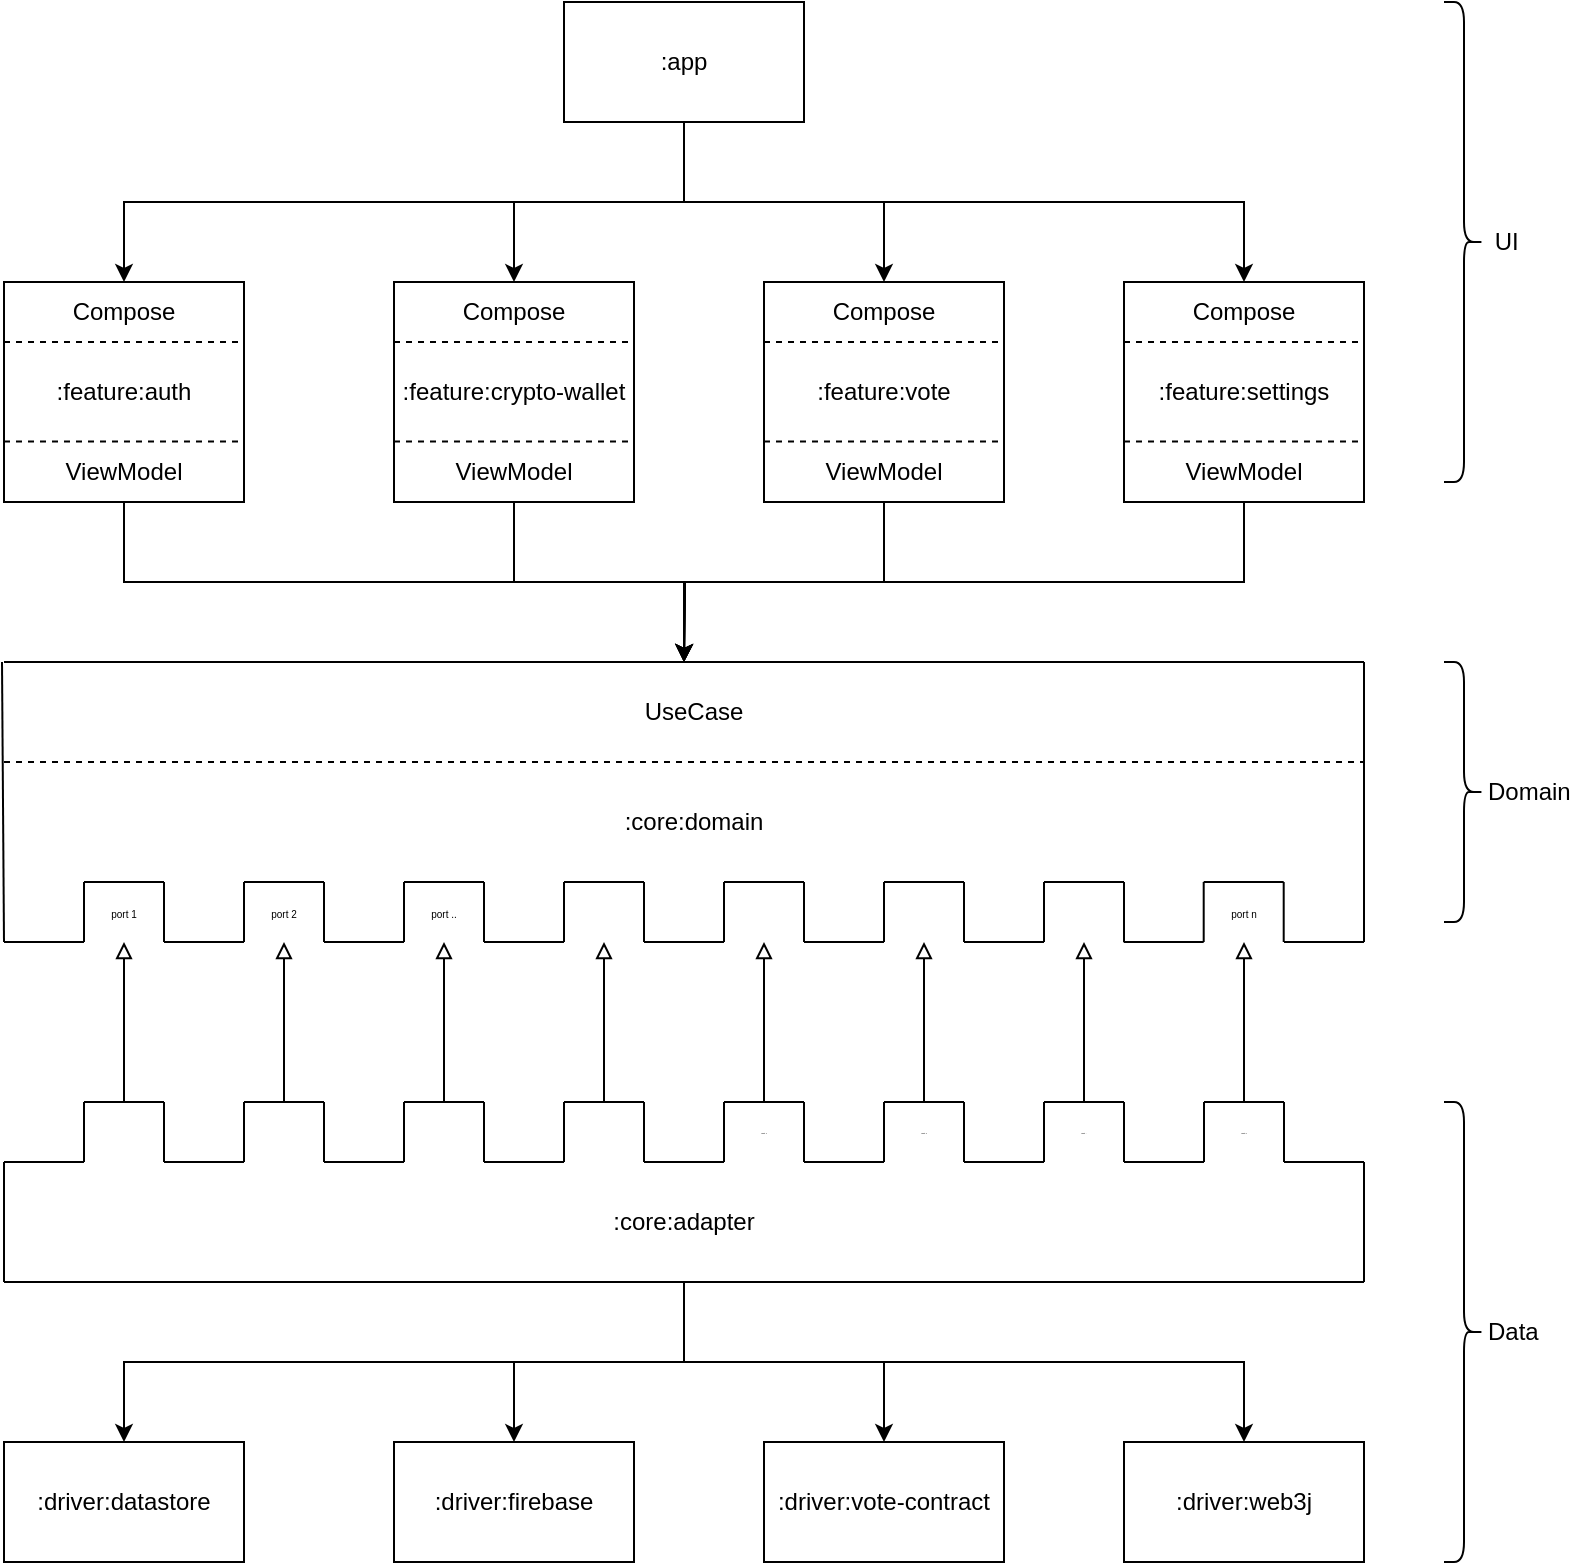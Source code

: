 <mxfile version="24.7.5">
  <diagram name="Page-1" id="OanPQZIGjz3VtxznHL74">
    <mxGraphModel dx="1304" dy="649" grid="1" gridSize="10" guides="1" tooltips="1" connect="1" arrows="1" fold="1" page="1" pageScale="1" pageWidth="850" pageHeight="1100" math="0" shadow="0">
      <root>
        <mxCell id="0" />
        <mxCell id="1" parent="0" />
        <mxCell id="gHFDgKDaucWtCPXrcRjt-179" style="edgeStyle=orthogonalEdgeStyle;rounded=0;orthogonalLoop=1;jettySize=auto;html=1;exitX=0.5;exitY=1;exitDx=0;exitDy=0;entryX=0.5;entryY=0;entryDx=0;entryDy=0;" edge="1" parent="1" source="gHFDgKDaucWtCPXrcRjt-1" target="gHFDgKDaucWtCPXrcRjt-259">
          <mxGeometry relative="1" as="geometry">
            <mxPoint x="110" y="180" as="targetPoint" />
          </mxGeometry>
        </mxCell>
        <mxCell id="gHFDgKDaucWtCPXrcRjt-180" style="edgeStyle=orthogonalEdgeStyle;rounded=0;orthogonalLoop=1;jettySize=auto;html=1;exitX=0.5;exitY=1;exitDx=0;exitDy=0;entryX=0.5;entryY=0;entryDx=0;entryDy=0;" edge="1" parent="1" source="gHFDgKDaucWtCPXrcRjt-1" target="gHFDgKDaucWtCPXrcRjt-253">
          <mxGeometry relative="1" as="geometry">
            <mxPoint x="305" y="180" as="targetPoint" />
          </mxGeometry>
        </mxCell>
        <mxCell id="gHFDgKDaucWtCPXrcRjt-181" style="edgeStyle=orthogonalEdgeStyle;rounded=0;orthogonalLoop=1;jettySize=auto;html=1;exitX=0.5;exitY=1;exitDx=0;exitDy=0;entryX=0.5;entryY=0;entryDx=0;entryDy=0;" edge="1" parent="1" source="gHFDgKDaucWtCPXrcRjt-1" target="gHFDgKDaucWtCPXrcRjt-241">
          <mxGeometry relative="1" as="geometry">
            <mxPoint x="490" y="170" as="targetPoint" />
          </mxGeometry>
        </mxCell>
        <mxCell id="gHFDgKDaucWtCPXrcRjt-182" style="edgeStyle=orthogonalEdgeStyle;rounded=0;orthogonalLoop=1;jettySize=auto;html=1;exitX=0.5;exitY=1;exitDx=0;exitDy=0;entryX=0.5;entryY=0;entryDx=0;entryDy=0;" edge="1" parent="1" source="gHFDgKDaucWtCPXrcRjt-1" target="gHFDgKDaucWtCPXrcRjt-234">
          <mxGeometry relative="1" as="geometry">
            <mxPoint x="670" y="170" as="targetPoint" />
          </mxGeometry>
        </mxCell>
        <mxCell id="gHFDgKDaucWtCPXrcRjt-1" value=":app" style="rounded=0;whiteSpace=wrap;html=1;" vertex="1" parent="1">
          <mxGeometry x="330" y="40" width="120" height="60" as="geometry" />
        </mxCell>
        <mxCell id="gHFDgKDaucWtCPXrcRjt-175" value=":driver:datastore" style="rounded=0;whiteSpace=wrap;html=1;" vertex="1" parent="1">
          <mxGeometry x="50" y="760" width="120" height="60" as="geometry" />
        </mxCell>
        <mxCell id="gHFDgKDaucWtCPXrcRjt-176" value=":driver:firebase" style="rounded=0;whiteSpace=wrap;html=1;" vertex="1" parent="1">
          <mxGeometry x="245" y="760" width="120" height="60" as="geometry" />
        </mxCell>
        <mxCell id="gHFDgKDaucWtCPXrcRjt-177" value=":driver:vote-contract" style="rounded=0;whiteSpace=wrap;html=1;" vertex="1" parent="1">
          <mxGeometry x="430" y="760" width="120" height="60" as="geometry" />
        </mxCell>
        <mxCell id="gHFDgKDaucWtCPXrcRjt-178" value=":driver:web3j" style="rounded=0;whiteSpace=wrap;html=1;" vertex="1" parent="1">
          <mxGeometry x="610" y="760" width="120" height="60" as="geometry" />
        </mxCell>
        <mxCell id="gHFDgKDaucWtCPXrcRjt-191" value="" style="group" vertex="1" connectable="0" parent="1">
          <mxGeometry x="50" y="590" width="680" height="90" as="geometry" />
        </mxCell>
        <mxCell id="gHFDgKDaucWtCPXrcRjt-169" value="" style="rounded=0;whiteSpace=wrap;html=1;strokeColor=none;container=0;" vertex="1" parent="gHFDgKDaucWtCPXrcRjt-191">
          <mxGeometry y="30" width="680" height="60" as="geometry" />
        </mxCell>
        <mxCell id="gHFDgKDaucWtCPXrcRjt-166" value="" style="rounded=0;whiteSpace=wrap;html=1;strokeColor=none;container=0;" vertex="1" parent="gHFDgKDaucWtCPXrcRjt-191">
          <mxGeometry x="440" width="40" height="90" as="geometry" />
        </mxCell>
        <mxCell id="gHFDgKDaucWtCPXrcRjt-161" value="" style="rounded=0;whiteSpace=wrap;html=1;strokeColor=none;container=0;" vertex="1" parent="gHFDgKDaucWtCPXrcRjt-191">
          <mxGeometry x="40" width="40" height="90" as="geometry" />
        </mxCell>
        <mxCell id="gHFDgKDaucWtCPXrcRjt-162" value="" style="rounded=0;whiteSpace=wrap;html=1;strokeColor=none;container=0;" vertex="1" parent="gHFDgKDaucWtCPXrcRjt-191">
          <mxGeometry x="120" width="40" height="90" as="geometry" />
        </mxCell>
        <mxCell id="gHFDgKDaucWtCPXrcRjt-163" value="" style="rounded=0;whiteSpace=wrap;html=1;strokeColor=none;container=0;" vertex="1" parent="gHFDgKDaucWtCPXrcRjt-191">
          <mxGeometry x="200" width="40" height="90" as="geometry" />
        </mxCell>
        <mxCell id="gHFDgKDaucWtCPXrcRjt-164" value="" style="rounded=0;whiteSpace=wrap;html=1;strokeColor=none;container=0;" vertex="1" parent="gHFDgKDaucWtCPXrcRjt-191">
          <mxGeometry x="280" width="40" height="90" as="geometry" />
        </mxCell>
        <mxCell id="gHFDgKDaucWtCPXrcRjt-165" value="" style="rounded=0;whiteSpace=wrap;html=1;strokeColor=none;container=0;" vertex="1" parent="gHFDgKDaucWtCPXrcRjt-191">
          <mxGeometry x="360" width="40" height="90" as="geometry" />
        </mxCell>
        <mxCell id="gHFDgKDaucWtCPXrcRjt-167" value="" style="rounded=0;whiteSpace=wrap;html=1;strokeColor=none;container=0;" vertex="1" parent="gHFDgKDaucWtCPXrcRjt-191">
          <mxGeometry x="520" width="40" height="90" as="geometry" />
        </mxCell>
        <mxCell id="gHFDgKDaucWtCPXrcRjt-168" value="" style="rounded=0;whiteSpace=wrap;html=1;strokeColor=none;container=0;" vertex="1" parent="gHFDgKDaucWtCPXrcRjt-191">
          <mxGeometry x="600" width="40" height="90" as="geometry" />
        </mxCell>
        <mxCell id="gHFDgKDaucWtCPXrcRjt-119" value="" style="endArrow=none;html=1;rounded=0;" edge="1" parent="gHFDgKDaucWtCPXrcRjt-191">
          <mxGeometry width="50" height="50" relative="1" as="geometry">
            <mxPoint y="90" as="sourcePoint" />
            <mxPoint y="30" as="targetPoint" />
          </mxGeometry>
        </mxCell>
        <mxCell id="gHFDgKDaucWtCPXrcRjt-120" value="" style="endArrow=none;html=1;rounded=0;" edge="1" parent="gHFDgKDaucWtCPXrcRjt-191">
          <mxGeometry width="50" height="50" relative="1" as="geometry">
            <mxPoint x="680" y="90" as="sourcePoint" />
            <mxPoint x="680" y="30" as="targetPoint" />
          </mxGeometry>
        </mxCell>
        <mxCell id="gHFDgKDaucWtCPXrcRjt-122" value="" style="endArrow=none;html=1;rounded=0;" edge="1" parent="gHFDgKDaucWtCPXrcRjt-191">
          <mxGeometry width="50" height="50" relative="1" as="geometry">
            <mxPoint y="30" as="sourcePoint" />
            <mxPoint x="40" y="30" as="targetPoint" />
          </mxGeometry>
        </mxCell>
        <mxCell id="gHFDgKDaucWtCPXrcRjt-124" value="" style="endArrow=none;html=1;rounded=0;" edge="1" parent="gHFDgKDaucWtCPXrcRjt-191">
          <mxGeometry width="50" height="50" relative="1" as="geometry">
            <mxPoint x="40" as="sourcePoint" />
            <mxPoint x="80" as="targetPoint" />
          </mxGeometry>
        </mxCell>
        <mxCell id="gHFDgKDaucWtCPXrcRjt-125" value="" style="endArrow=none;html=1;rounded=0;exitX=0.5;exitY=1;exitDx=0;exitDy=0;entryX=0.5;entryY=0;entryDx=0;entryDy=0;" edge="1" parent="gHFDgKDaucWtCPXrcRjt-191">
          <mxGeometry width="50" height="50" relative="1" as="geometry">
            <mxPoint x="80" y="30" as="sourcePoint" />
            <mxPoint x="80" as="targetPoint" />
          </mxGeometry>
        </mxCell>
        <mxCell id="gHFDgKDaucWtCPXrcRjt-126" value="" style="endArrow=none;html=1;rounded=0;" edge="1" parent="gHFDgKDaucWtCPXrcRjt-191">
          <mxGeometry width="50" height="50" relative="1" as="geometry">
            <mxPoint x="80" y="30" as="sourcePoint" />
            <mxPoint x="120" y="30" as="targetPoint" />
          </mxGeometry>
        </mxCell>
        <mxCell id="gHFDgKDaucWtCPXrcRjt-127" value="" style="endArrow=none;html=1;rounded=0;exitX=0.5;exitY=1;exitDx=0;exitDy=0;entryX=0.5;entryY=0;entryDx=0;entryDy=0;" edge="1" parent="gHFDgKDaucWtCPXrcRjt-191">
          <mxGeometry width="50" height="50" relative="1" as="geometry">
            <mxPoint x="120" y="30" as="sourcePoint" />
            <mxPoint x="120" as="targetPoint" />
          </mxGeometry>
        </mxCell>
        <mxCell id="gHFDgKDaucWtCPXrcRjt-128" value="" style="endArrow=none;html=1;rounded=0;" edge="1" parent="gHFDgKDaucWtCPXrcRjt-191">
          <mxGeometry width="50" height="50" relative="1" as="geometry">
            <mxPoint x="120" as="sourcePoint" />
            <mxPoint x="160" as="targetPoint" />
          </mxGeometry>
        </mxCell>
        <mxCell id="gHFDgKDaucWtCPXrcRjt-129" value="" style="endArrow=none;html=1;rounded=0;exitX=0.5;exitY=1;exitDx=0;exitDy=0;entryX=0.5;entryY=0;entryDx=0;entryDy=0;" edge="1" parent="gHFDgKDaucWtCPXrcRjt-191">
          <mxGeometry width="50" height="50" relative="1" as="geometry">
            <mxPoint x="160" y="30" as="sourcePoint" />
            <mxPoint x="160" as="targetPoint" />
          </mxGeometry>
        </mxCell>
        <mxCell id="gHFDgKDaucWtCPXrcRjt-130" value="" style="endArrow=none;html=1;rounded=0;" edge="1" parent="gHFDgKDaucWtCPXrcRjt-191">
          <mxGeometry width="50" height="50" relative="1" as="geometry">
            <mxPoint x="160" y="30" as="sourcePoint" />
            <mxPoint x="200" y="30" as="targetPoint" />
          </mxGeometry>
        </mxCell>
        <mxCell id="gHFDgKDaucWtCPXrcRjt-131" value="" style="endArrow=none;html=1;rounded=0;exitX=0.5;exitY=1;exitDx=0;exitDy=0;entryX=0.5;entryY=0;entryDx=0;entryDy=0;" edge="1" parent="gHFDgKDaucWtCPXrcRjt-191">
          <mxGeometry width="50" height="50" relative="1" as="geometry">
            <mxPoint x="200" y="30" as="sourcePoint" />
            <mxPoint x="200" as="targetPoint" />
          </mxGeometry>
        </mxCell>
        <mxCell id="gHFDgKDaucWtCPXrcRjt-132" value="" style="endArrow=none;html=1;rounded=0;" edge="1" parent="gHFDgKDaucWtCPXrcRjt-191">
          <mxGeometry width="50" height="50" relative="1" as="geometry">
            <mxPoint x="200" as="sourcePoint" />
            <mxPoint x="240" as="targetPoint" />
          </mxGeometry>
        </mxCell>
        <mxCell id="gHFDgKDaucWtCPXrcRjt-133" value="" style="endArrow=none;html=1;rounded=0;exitX=0.5;exitY=1;exitDx=0;exitDy=0;entryX=0.5;entryY=0;entryDx=0;entryDy=0;" edge="1" parent="gHFDgKDaucWtCPXrcRjt-191">
          <mxGeometry width="50" height="50" relative="1" as="geometry">
            <mxPoint x="240" y="30" as="sourcePoint" />
            <mxPoint x="240" as="targetPoint" />
          </mxGeometry>
        </mxCell>
        <mxCell id="gHFDgKDaucWtCPXrcRjt-134" value="" style="endArrow=none;html=1;rounded=0;" edge="1" parent="gHFDgKDaucWtCPXrcRjt-191">
          <mxGeometry width="50" height="50" relative="1" as="geometry">
            <mxPoint x="240" y="30" as="sourcePoint" />
            <mxPoint x="280" y="30" as="targetPoint" />
          </mxGeometry>
        </mxCell>
        <mxCell id="gHFDgKDaucWtCPXrcRjt-135" value="" style="endArrow=none;html=1;rounded=0;exitX=0.5;exitY=1;exitDx=0;exitDy=0;entryX=0.5;entryY=0;entryDx=0;entryDy=0;" edge="1" parent="gHFDgKDaucWtCPXrcRjt-191">
          <mxGeometry width="50" height="50" relative="1" as="geometry">
            <mxPoint x="280" y="30" as="sourcePoint" />
            <mxPoint x="280" as="targetPoint" />
          </mxGeometry>
        </mxCell>
        <mxCell id="gHFDgKDaucWtCPXrcRjt-136" value="" style="endArrow=none;html=1;rounded=0;" edge="1" parent="gHFDgKDaucWtCPXrcRjt-191">
          <mxGeometry width="50" height="50" relative="1" as="geometry">
            <mxPoint x="280" as="sourcePoint" />
            <mxPoint x="320" as="targetPoint" />
          </mxGeometry>
        </mxCell>
        <mxCell id="gHFDgKDaucWtCPXrcRjt-137" value="" style="endArrow=none;html=1;rounded=0;exitX=0.5;exitY=1;exitDx=0;exitDy=0;entryX=0.5;entryY=0;entryDx=0;entryDy=0;" edge="1" parent="gHFDgKDaucWtCPXrcRjt-191">
          <mxGeometry width="50" height="50" relative="1" as="geometry">
            <mxPoint x="320" y="30" as="sourcePoint" />
            <mxPoint x="320" as="targetPoint" />
          </mxGeometry>
        </mxCell>
        <mxCell id="gHFDgKDaucWtCPXrcRjt-139" value="" style="endArrow=none;html=1;rounded=0;exitX=0.5;exitY=1;exitDx=0;exitDy=0;entryX=0.5;entryY=0;entryDx=0;entryDy=0;" edge="1" parent="gHFDgKDaucWtCPXrcRjt-191">
          <mxGeometry width="50" height="50" relative="1" as="geometry">
            <mxPoint x="360" y="30" as="sourcePoint" />
            <mxPoint x="360" as="targetPoint" />
          </mxGeometry>
        </mxCell>
        <mxCell id="gHFDgKDaucWtCPXrcRjt-140" value="" style="endArrow=none;html=1;rounded=0;" edge="1" parent="gHFDgKDaucWtCPXrcRjt-191">
          <mxGeometry width="50" height="50" relative="1" as="geometry">
            <mxPoint x="360" as="sourcePoint" />
            <mxPoint x="400" as="targetPoint" />
          </mxGeometry>
        </mxCell>
        <mxCell id="gHFDgKDaucWtCPXrcRjt-141" value="" style="endArrow=none;html=1;rounded=0;exitX=0.5;exitY=1;exitDx=0;exitDy=0;entryX=0.5;entryY=0;entryDx=0;entryDy=0;" edge="1" parent="gHFDgKDaucWtCPXrcRjt-191">
          <mxGeometry width="50" height="50" relative="1" as="geometry">
            <mxPoint x="400" y="30" as="sourcePoint" />
            <mxPoint x="400" as="targetPoint" />
          </mxGeometry>
        </mxCell>
        <mxCell id="gHFDgKDaucWtCPXrcRjt-142" value="" style="endArrow=none;html=1;rounded=0;" edge="1" parent="gHFDgKDaucWtCPXrcRjt-191">
          <mxGeometry width="50" height="50" relative="1" as="geometry">
            <mxPoint x="400" y="30" as="sourcePoint" />
            <mxPoint x="440" y="30" as="targetPoint" />
          </mxGeometry>
        </mxCell>
        <mxCell id="gHFDgKDaucWtCPXrcRjt-143" value="" style="endArrow=none;html=1;rounded=0;exitX=0.5;exitY=1;exitDx=0;exitDy=0;entryX=0.5;entryY=0;entryDx=0;entryDy=0;" edge="1" parent="gHFDgKDaucWtCPXrcRjt-191">
          <mxGeometry width="50" height="50" relative="1" as="geometry">
            <mxPoint x="440" y="30" as="sourcePoint" />
            <mxPoint x="440" as="targetPoint" />
          </mxGeometry>
        </mxCell>
        <mxCell id="gHFDgKDaucWtCPXrcRjt-144" value="" style="endArrow=none;html=1;rounded=0;" edge="1" parent="gHFDgKDaucWtCPXrcRjt-191">
          <mxGeometry width="50" height="50" relative="1" as="geometry">
            <mxPoint x="440" as="sourcePoint" />
            <mxPoint x="480" as="targetPoint" />
          </mxGeometry>
        </mxCell>
        <mxCell id="gHFDgKDaucWtCPXrcRjt-145" value="" style="endArrow=none;html=1;rounded=0;exitX=0.5;exitY=1;exitDx=0;exitDy=0;entryX=0.5;entryY=0;entryDx=0;entryDy=0;" edge="1" parent="gHFDgKDaucWtCPXrcRjt-191">
          <mxGeometry width="50" height="50" relative="1" as="geometry">
            <mxPoint x="480" y="30" as="sourcePoint" />
            <mxPoint x="480" as="targetPoint" />
          </mxGeometry>
        </mxCell>
        <mxCell id="gHFDgKDaucWtCPXrcRjt-146" value="" style="endArrow=none;html=1;rounded=0;" edge="1" parent="gHFDgKDaucWtCPXrcRjt-191">
          <mxGeometry width="50" height="50" relative="1" as="geometry">
            <mxPoint x="480" y="30" as="sourcePoint" />
            <mxPoint x="520" y="30" as="targetPoint" />
          </mxGeometry>
        </mxCell>
        <mxCell id="gHFDgKDaucWtCPXrcRjt-147" value="" style="endArrow=none;html=1;rounded=0;exitX=0.5;exitY=1;exitDx=0;exitDy=0;entryX=0.5;entryY=0;entryDx=0;entryDy=0;" edge="1" parent="gHFDgKDaucWtCPXrcRjt-191">
          <mxGeometry width="50" height="50" relative="1" as="geometry">
            <mxPoint x="520" y="30" as="sourcePoint" />
            <mxPoint x="520" as="targetPoint" />
          </mxGeometry>
        </mxCell>
        <mxCell id="gHFDgKDaucWtCPXrcRjt-148" value="" style="endArrow=none;html=1;rounded=0;" edge="1" parent="gHFDgKDaucWtCPXrcRjt-191">
          <mxGeometry width="50" height="50" relative="1" as="geometry">
            <mxPoint x="520" as="sourcePoint" />
            <mxPoint x="560" as="targetPoint" />
          </mxGeometry>
        </mxCell>
        <mxCell id="gHFDgKDaucWtCPXrcRjt-149" value="" style="endArrow=none;html=1;rounded=0;exitX=0.5;exitY=1;exitDx=0;exitDy=0;entryX=0.5;entryY=0;entryDx=0;entryDy=0;" edge="1" parent="gHFDgKDaucWtCPXrcRjt-191">
          <mxGeometry width="50" height="50" relative="1" as="geometry">
            <mxPoint x="560" y="30" as="sourcePoint" />
            <mxPoint x="560" as="targetPoint" />
          </mxGeometry>
        </mxCell>
        <mxCell id="gHFDgKDaucWtCPXrcRjt-150" value="" style="endArrow=none;html=1;rounded=0;" edge="1" parent="gHFDgKDaucWtCPXrcRjt-191">
          <mxGeometry width="50" height="50" relative="1" as="geometry">
            <mxPoint x="560" y="30" as="sourcePoint" />
            <mxPoint x="600" y="30" as="targetPoint" />
          </mxGeometry>
        </mxCell>
        <mxCell id="gHFDgKDaucWtCPXrcRjt-151" value="" style="endArrow=none;html=1;rounded=0;exitX=0.5;exitY=1;exitDx=0;exitDy=0;entryX=0.5;entryY=0;entryDx=0;entryDy=0;" edge="1" parent="gHFDgKDaucWtCPXrcRjt-191">
          <mxGeometry width="50" height="50" relative="1" as="geometry">
            <mxPoint x="600" y="30" as="sourcePoint" />
            <mxPoint x="600" as="targetPoint" />
          </mxGeometry>
        </mxCell>
        <mxCell id="gHFDgKDaucWtCPXrcRjt-152" value="" style="endArrow=none;html=1;rounded=0;" edge="1" parent="gHFDgKDaucWtCPXrcRjt-191">
          <mxGeometry width="50" height="50" relative="1" as="geometry">
            <mxPoint x="600" as="sourcePoint" />
            <mxPoint x="640" as="targetPoint" />
          </mxGeometry>
        </mxCell>
        <mxCell id="gHFDgKDaucWtCPXrcRjt-153" value="" style="endArrow=none;html=1;rounded=0;exitX=0.5;exitY=1;exitDx=0;exitDy=0;entryX=0.5;entryY=0;entryDx=0;entryDy=0;" edge="1" parent="gHFDgKDaucWtCPXrcRjt-191">
          <mxGeometry width="50" height="50" relative="1" as="geometry">
            <mxPoint x="640" y="30" as="sourcePoint" />
            <mxPoint x="640" as="targetPoint" />
          </mxGeometry>
        </mxCell>
        <mxCell id="gHFDgKDaucWtCPXrcRjt-154" value="" style="endArrow=none;html=1;rounded=0;" edge="1" parent="gHFDgKDaucWtCPXrcRjt-191">
          <mxGeometry width="50" height="50" relative="1" as="geometry">
            <mxPoint x="640" y="30" as="sourcePoint" />
            <mxPoint x="680" y="30" as="targetPoint" />
          </mxGeometry>
        </mxCell>
        <mxCell id="gHFDgKDaucWtCPXrcRjt-158" value="adpt n" style="text;html=1;align=center;verticalAlign=middle;whiteSpace=wrap;rounded=0;fontSize=1;container=0;" vertex="1" parent="gHFDgKDaucWtCPXrcRjt-191">
          <mxGeometry x="590" width="60" height="30" as="geometry" />
        </mxCell>
        <mxCell id="gHFDgKDaucWtCPXrcRjt-155" value="adpt 1" style="text;html=1;align=center;verticalAlign=middle;whiteSpace=wrap;rounded=0;fontSize=1;container=0;" vertex="1" parent="gHFDgKDaucWtCPXrcRjt-191">
          <mxGeometry x="350" width="60" height="30" as="geometry" />
        </mxCell>
        <mxCell id="gHFDgKDaucWtCPXrcRjt-156" value="adpt 2" style="text;html=1;align=center;verticalAlign=middle;whiteSpace=wrap;rounded=0;fontSize=1;container=0;" vertex="1" parent="gHFDgKDaucWtCPXrcRjt-191">
          <mxGeometry x="430" width="60" height="30" as="geometry" />
        </mxCell>
        <mxCell id="gHFDgKDaucWtCPXrcRjt-157" value="adpt .." style="text;html=1;align=center;verticalAlign=middle;whiteSpace=wrap;rounded=0;fontSize=1;container=0;" vertex="1" parent="gHFDgKDaucWtCPXrcRjt-191">
          <mxGeometry x="510" width="60" height="30" as="geometry" />
        </mxCell>
        <mxCell id="gHFDgKDaucWtCPXrcRjt-15" value="" style="endArrow=none;html=1;rounded=0;fontSize=5;" edge="1" parent="gHFDgKDaucWtCPXrcRjt-191">
          <mxGeometry width="50" height="50" relative="1" as="geometry">
            <mxPoint x="40" as="sourcePoint" />
            <mxPoint x="40" y="30" as="targetPoint" />
          </mxGeometry>
        </mxCell>
        <mxCell id="gHFDgKDaucWtCPXrcRjt-189" value=":core:adapter" style="rounded=0;whiteSpace=wrap;html=1;strokeColor=none;" vertex="1" parent="gHFDgKDaucWtCPXrcRjt-191">
          <mxGeometry x="280" y="30" width="120" height="60" as="geometry" />
        </mxCell>
        <mxCell id="gHFDgKDaucWtCPXrcRjt-121" value="" style="endArrow=none;html=1;rounded=0;" edge="1" parent="gHFDgKDaucWtCPXrcRjt-191">
          <mxGeometry width="50" height="50" relative="1" as="geometry">
            <mxPoint x="680" y="90" as="sourcePoint" />
            <mxPoint y="90" as="targetPoint" />
          </mxGeometry>
        </mxCell>
        <mxCell id="gHFDgKDaucWtCPXrcRjt-138" value="" style="endArrow=none;html=1;rounded=0;" edge="1" parent="gHFDgKDaucWtCPXrcRjt-191">
          <mxGeometry width="50" height="50" relative="1" as="geometry">
            <mxPoint x="320" y="30" as="sourcePoint" />
            <mxPoint x="360" y="30" as="targetPoint" />
          </mxGeometry>
        </mxCell>
        <mxCell id="gHFDgKDaucWtCPXrcRjt-194" style="edgeStyle=orthogonalEdgeStyle;rounded=0;orthogonalLoop=1;jettySize=auto;html=1;entryX=0.5;entryY=0;entryDx=0;entryDy=0;" edge="1" parent="1" source="gHFDgKDaucWtCPXrcRjt-189" target="gHFDgKDaucWtCPXrcRjt-176">
          <mxGeometry relative="1" as="geometry" />
        </mxCell>
        <mxCell id="gHFDgKDaucWtCPXrcRjt-197" style="edgeStyle=orthogonalEdgeStyle;rounded=0;orthogonalLoop=1;jettySize=auto;html=1;entryX=0.5;entryY=0;entryDx=0;entryDy=0;" edge="1" parent="1" source="gHFDgKDaucWtCPXrcRjt-189" target="gHFDgKDaucWtCPXrcRjt-177">
          <mxGeometry relative="1" as="geometry" />
        </mxCell>
        <mxCell id="gHFDgKDaucWtCPXrcRjt-198" style="edgeStyle=orthogonalEdgeStyle;rounded=0;orthogonalLoop=1;jettySize=auto;html=1;entryX=0.5;entryY=0;entryDx=0;entryDy=0;" edge="1" parent="1" source="gHFDgKDaucWtCPXrcRjt-189" target="gHFDgKDaucWtCPXrcRjt-178">
          <mxGeometry relative="1" as="geometry">
            <Array as="points">
              <mxPoint x="390" y="720" />
              <mxPoint x="670" y="720" />
            </Array>
          </mxGeometry>
        </mxCell>
        <mxCell id="gHFDgKDaucWtCPXrcRjt-199" style="edgeStyle=orthogonalEdgeStyle;rounded=0;orthogonalLoop=1;jettySize=auto;html=1;entryX=0.5;entryY=0;entryDx=0;entryDy=0;" edge="1" parent="1" source="gHFDgKDaucWtCPXrcRjt-189" target="gHFDgKDaucWtCPXrcRjt-175">
          <mxGeometry relative="1" as="geometry">
            <Array as="points">
              <mxPoint x="390" y="720" />
              <mxPoint x="110" y="720" />
            </Array>
          </mxGeometry>
        </mxCell>
        <mxCell id="gHFDgKDaucWtCPXrcRjt-206" value="" style="group" vertex="1" connectable="0" parent="1">
          <mxGeometry x="49" y="370" width="681" height="140" as="geometry" />
        </mxCell>
        <mxCell id="gHFDgKDaucWtCPXrcRjt-53" value="" style="rounded=0;whiteSpace=wrap;html=1;strokeColor=none;container=0;" vertex="1" parent="gHFDgKDaucWtCPXrcRjt-206">
          <mxGeometry x="81" y="50" width="40" height="90" as="geometry" />
        </mxCell>
        <mxCell id="gHFDgKDaucWtCPXrcRjt-61" value="" style="rounded=0;whiteSpace=wrap;html=1;strokeColor=none;container=0;" vertex="1" parent="gHFDgKDaucWtCPXrcRjt-206">
          <mxGeometry x="1" width="680" height="110" as="geometry" />
        </mxCell>
        <mxCell id="gHFDgKDaucWtCPXrcRjt-52" value="" style="rounded=0;whiteSpace=wrap;html=1;strokeColor=none;container=0;" vertex="1" parent="gHFDgKDaucWtCPXrcRjt-206">
          <mxGeometry x="1" y="50" width="40" height="90" as="geometry" />
        </mxCell>
        <mxCell id="gHFDgKDaucWtCPXrcRjt-54" value="" style="rounded=0;whiteSpace=wrap;html=1;strokeColor=none;container=0;" vertex="1" parent="gHFDgKDaucWtCPXrcRjt-206">
          <mxGeometry x="161" y="50" width="40" height="90" as="geometry" />
        </mxCell>
        <mxCell id="gHFDgKDaucWtCPXrcRjt-55" value="" style="rounded=0;whiteSpace=wrap;html=1;strokeColor=none;container=0;" vertex="1" parent="gHFDgKDaucWtCPXrcRjt-206">
          <mxGeometry x="241" y="50" width="40" height="90" as="geometry" />
        </mxCell>
        <mxCell id="gHFDgKDaucWtCPXrcRjt-56" value="" style="rounded=0;whiteSpace=wrap;html=1;strokeColor=none;container=0;" vertex="1" parent="gHFDgKDaucWtCPXrcRjt-206">
          <mxGeometry x="321" y="50" width="40" height="90" as="geometry" />
        </mxCell>
        <mxCell id="gHFDgKDaucWtCPXrcRjt-57" value="" style="rounded=0;whiteSpace=wrap;html=1;strokeColor=none;container=0;" vertex="1" parent="gHFDgKDaucWtCPXrcRjt-206">
          <mxGeometry x="401" y="50" width="40" height="90" as="geometry" />
        </mxCell>
        <mxCell id="gHFDgKDaucWtCPXrcRjt-58" value="" style="rounded=0;whiteSpace=wrap;html=1;strokeColor=none;container=0;" vertex="1" parent="gHFDgKDaucWtCPXrcRjt-206">
          <mxGeometry x="481" y="50" width="40" height="90" as="geometry" />
        </mxCell>
        <mxCell id="gHFDgKDaucWtCPXrcRjt-59" value="" style="rounded=0;whiteSpace=wrap;html=1;strokeColor=none;container=0;" vertex="1" parent="gHFDgKDaucWtCPXrcRjt-206">
          <mxGeometry x="561" y="50" width="40" height="90" as="geometry" />
        </mxCell>
        <mxCell id="gHFDgKDaucWtCPXrcRjt-60" value="" style="rounded=0;whiteSpace=wrap;html=1;strokeColor=none;container=0;" vertex="1" parent="gHFDgKDaucWtCPXrcRjt-206">
          <mxGeometry x="641" y="50" width="40" height="90" as="geometry" />
        </mxCell>
        <mxCell id="gHFDgKDaucWtCPXrcRjt-8" value="" style="endArrow=none;html=1;rounded=0;" edge="1" parent="gHFDgKDaucWtCPXrcRjt-206">
          <mxGeometry width="50" height="50" relative="1" as="geometry">
            <mxPoint x="1" as="sourcePoint" />
            <mxPoint x="681" as="targetPoint" />
          </mxGeometry>
        </mxCell>
        <mxCell id="gHFDgKDaucWtCPXrcRjt-10" value="" style="endArrow=none;html=1;rounded=0;" edge="1" parent="gHFDgKDaucWtCPXrcRjt-206">
          <mxGeometry width="50" height="50" relative="1" as="geometry">
            <mxPoint x="1" y="140" as="sourcePoint" />
            <mxPoint as="targetPoint" />
          </mxGeometry>
        </mxCell>
        <mxCell id="gHFDgKDaucWtCPXrcRjt-11" value="" style="endArrow=none;html=1;rounded=0;entryX=1;entryY=0;entryDx=0;entryDy=0;" edge="1" parent="gHFDgKDaucWtCPXrcRjt-206" target="gHFDgKDaucWtCPXrcRjt-61">
          <mxGeometry width="50" height="50" relative="1" as="geometry">
            <mxPoint x="681" y="140" as="sourcePoint" />
            <mxPoint x="681" y="20" as="targetPoint" />
          </mxGeometry>
        </mxCell>
        <mxCell id="gHFDgKDaucWtCPXrcRjt-12" value="" style="endArrow=none;html=1;rounded=0;" edge="1" parent="gHFDgKDaucWtCPXrcRjt-206">
          <mxGeometry width="50" height="50" relative="1" as="geometry">
            <mxPoint x="1" y="140" as="sourcePoint" />
            <mxPoint x="41" y="140" as="targetPoint" />
          </mxGeometry>
        </mxCell>
        <mxCell id="gHFDgKDaucWtCPXrcRjt-13" value="" style="endArrow=none;html=1;rounded=0;" edge="1" parent="gHFDgKDaucWtCPXrcRjt-206">
          <mxGeometry width="50" height="50" relative="1" as="geometry">
            <mxPoint x="41" y="110" as="sourcePoint" />
            <mxPoint x="41" y="140" as="targetPoint" />
          </mxGeometry>
        </mxCell>
        <mxCell id="gHFDgKDaucWtCPXrcRjt-14" value="" style="endArrow=none;html=1;rounded=0;" edge="1" parent="gHFDgKDaucWtCPXrcRjt-206">
          <mxGeometry width="50" height="50" relative="1" as="geometry">
            <mxPoint x="41" y="110" as="sourcePoint" />
            <mxPoint x="81" y="110" as="targetPoint" />
          </mxGeometry>
        </mxCell>
        <mxCell id="gHFDgKDaucWtCPXrcRjt-16" value="" style="endArrow=none;html=1;rounded=0;" edge="1" parent="gHFDgKDaucWtCPXrcRjt-206">
          <mxGeometry width="50" height="50" relative="1" as="geometry">
            <mxPoint x="81" y="140" as="sourcePoint" />
            <mxPoint x="121" y="140" as="targetPoint" />
          </mxGeometry>
        </mxCell>
        <mxCell id="gHFDgKDaucWtCPXrcRjt-17" value="" style="endArrow=none;html=1;rounded=0;" edge="1" parent="gHFDgKDaucWtCPXrcRjt-206">
          <mxGeometry width="50" height="50" relative="1" as="geometry">
            <mxPoint x="121" y="110" as="sourcePoint" />
            <mxPoint x="121" y="140" as="targetPoint" />
          </mxGeometry>
        </mxCell>
        <mxCell id="gHFDgKDaucWtCPXrcRjt-18" value="" style="endArrow=none;html=1;rounded=0;" edge="1" parent="gHFDgKDaucWtCPXrcRjt-206">
          <mxGeometry width="50" height="50" relative="1" as="geometry">
            <mxPoint x="121" y="110" as="sourcePoint" />
            <mxPoint x="161" y="110" as="targetPoint" />
          </mxGeometry>
        </mxCell>
        <mxCell id="gHFDgKDaucWtCPXrcRjt-19" value="" style="endArrow=none;html=1;rounded=0;" edge="1" parent="gHFDgKDaucWtCPXrcRjt-206">
          <mxGeometry width="50" height="50" relative="1" as="geometry">
            <mxPoint x="161" y="110" as="sourcePoint" />
            <mxPoint x="161" y="140" as="targetPoint" />
          </mxGeometry>
        </mxCell>
        <mxCell id="gHFDgKDaucWtCPXrcRjt-20" value="" style="endArrow=none;html=1;rounded=0;" edge="1" parent="gHFDgKDaucWtCPXrcRjt-206">
          <mxGeometry width="50" height="50" relative="1" as="geometry">
            <mxPoint x="161" y="140" as="sourcePoint" />
            <mxPoint x="201" y="140" as="targetPoint" />
          </mxGeometry>
        </mxCell>
        <mxCell id="gHFDgKDaucWtCPXrcRjt-21" value="" style="endArrow=none;html=1;rounded=0;" edge="1" parent="gHFDgKDaucWtCPXrcRjt-206">
          <mxGeometry width="50" height="50" relative="1" as="geometry">
            <mxPoint x="201" y="110" as="sourcePoint" />
            <mxPoint x="201" y="140" as="targetPoint" />
          </mxGeometry>
        </mxCell>
        <mxCell id="gHFDgKDaucWtCPXrcRjt-22" value="" style="endArrow=none;html=1;rounded=0;" edge="1" parent="gHFDgKDaucWtCPXrcRjt-206">
          <mxGeometry width="50" height="50" relative="1" as="geometry">
            <mxPoint x="201" y="110" as="sourcePoint" />
            <mxPoint x="241" y="110" as="targetPoint" />
          </mxGeometry>
        </mxCell>
        <mxCell id="gHFDgKDaucWtCPXrcRjt-23" value="" style="endArrow=none;html=1;rounded=0;" edge="1" parent="gHFDgKDaucWtCPXrcRjt-206">
          <mxGeometry width="50" height="50" relative="1" as="geometry">
            <mxPoint x="241" y="110" as="sourcePoint" />
            <mxPoint x="241" y="140" as="targetPoint" />
          </mxGeometry>
        </mxCell>
        <mxCell id="gHFDgKDaucWtCPXrcRjt-24" value="" style="endArrow=none;html=1;rounded=0;" edge="1" parent="gHFDgKDaucWtCPXrcRjt-206">
          <mxGeometry width="50" height="50" relative="1" as="geometry">
            <mxPoint x="241" y="140" as="sourcePoint" />
            <mxPoint x="281" y="140" as="targetPoint" />
          </mxGeometry>
        </mxCell>
        <mxCell id="gHFDgKDaucWtCPXrcRjt-25" value="" style="endArrow=none;html=1;rounded=0;" edge="1" parent="gHFDgKDaucWtCPXrcRjt-206">
          <mxGeometry width="50" height="50" relative="1" as="geometry">
            <mxPoint x="281" y="110" as="sourcePoint" />
            <mxPoint x="281" y="140" as="targetPoint" />
          </mxGeometry>
        </mxCell>
        <mxCell id="gHFDgKDaucWtCPXrcRjt-26" value="" style="endArrow=none;html=1;rounded=0;" edge="1" parent="gHFDgKDaucWtCPXrcRjt-206">
          <mxGeometry width="50" height="50" relative="1" as="geometry">
            <mxPoint x="281" y="110" as="sourcePoint" />
            <mxPoint x="321" y="110" as="targetPoint" />
          </mxGeometry>
        </mxCell>
        <mxCell id="gHFDgKDaucWtCPXrcRjt-27" value="" style="endArrow=none;html=1;rounded=0;" edge="1" parent="gHFDgKDaucWtCPXrcRjt-206">
          <mxGeometry width="50" height="50" relative="1" as="geometry">
            <mxPoint x="321" y="110" as="sourcePoint" />
            <mxPoint x="321" y="140" as="targetPoint" />
          </mxGeometry>
        </mxCell>
        <mxCell id="gHFDgKDaucWtCPXrcRjt-28" value="" style="endArrow=none;html=1;rounded=0;" edge="1" parent="gHFDgKDaucWtCPXrcRjt-206">
          <mxGeometry width="50" height="50" relative="1" as="geometry">
            <mxPoint x="321" y="140" as="sourcePoint" />
            <mxPoint x="361" y="140" as="targetPoint" />
          </mxGeometry>
        </mxCell>
        <mxCell id="gHFDgKDaucWtCPXrcRjt-29" value="" style="endArrow=none;html=1;rounded=0;" edge="1" parent="gHFDgKDaucWtCPXrcRjt-206">
          <mxGeometry width="50" height="50" relative="1" as="geometry">
            <mxPoint x="361" y="110" as="sourcePoint" />
            <mxPoint x="361" y="140" as="targetPoint" />
          </mxGeometry>
        </mxCell>
        <mxCell id="gHFDgKDaucWtCPXrcRjt-30" value="" style="endArrow=none;html=1;rounded=0;" edge="1" parent="gHFDgKDaucWtCPXrcRjt-206">
          <mxGeometry width="50" height="50" relative="1" as="geometry">
            <mxPoint x="361" y="110" as="sourcePoint" />
            <mxPoint x="401" y="110" as="targetPoint" />
          </mxGeometry>
        </mxCell>
        <mxCell id="gHFDgKDaucWtCPXrcRjt-31" value="" style="endArrow=none;html=1;rounded=0;" edge="1" parent="gHFDgKDaucWtCPXrcRjt-206">
          <mxGeometry width="50" height="50" relative="1" as="geometry">
            <mxPoint x="401" y="110" as="sourcePoint" />
            <mxPoint x="401" y="140" as="targetPoint" />
          </mxGeometry>
        </mxCell>
        <mxCell id="gHFDgKDaucWtCPXrcRjt-32" value="" style="endArrow=none;html=1;rounded=0;" edge="1" parent="gHFDgKDaucWtCPXrcRjt-206">
          <mxGeometry width="50" height="50" relative="1" as="geometry">
            <mxPoint x="401" y="140" as="sourcePoint" />
            <mxPoint x="441" y="140" as="targetPoint" />
          </mxGeometry>
        </mxCell>
        <mxCell id="gHFDgKDaucWtCPXrcRjt-33" value="" style="endArrow=none;html=1;rounded=0;" edge="1" parent="gHFDgKDaucWtCPXrcRjt-206">
          <mxGeometry width="50" height="50" relative="1" as="geometry">
            <mxPoint x="441" y="110" as="sourcePoint" />
            <mxPoint x="441" y="140" as="targetPoint" />
          </mxGeometry>
        </mxCell>
        <mxCell id="gHFDgKDaucWtCPXrcRjt-34" value="" style="endArrow=none;html=1;rounded=0;" edge="1" parent="gHFDgKDaucWtCPXrcRjt-206">
          <mxGeometry width="50" height="50" relative="1" as="geometry">
            <mxPoint x="441" y="110" as="sourcePoint" />
            <mxPoint x="481" y="110" as="targetPoint" />
          </mxGeometry>
        </mxCell>
        <mxCell id="gHFDgKDaucWtCPXrcRjt-35" value="" style="endArrow=none;html=1;rounded=0;" edge="1" parent="gHFDgKDaucWtCPXrcRjt-206">
          <mxGeometry width="50" height="50" relative="1" as="geometry">
            <mxPoint x="481" y="110" as="sourcePoint" />
            <mxPoint x="481" y="140" as="targetPoint" />
          </mxGeometry>
        </mxCell>
        <mxCell id="gHFDgKDaucWtCPXrcRjt-36" value="" style="endArrow=none;html=1;rounded=0;" edge="1" parent="gHFDgKDaucWtCPXrcRjt-206">
          <mxGeometry width="50" height="50" relative="1" as="geometry">
            <mxPoint x="481" y="140" as="sourcePoint" />
            <mxPoint x="521" y="140" as="targetPoint" />
          </mxGeometry>
        </mxCell>
        <mxCell id="gHFDgKDaucWtCPXrcRjt-37" value="" style="endArrow=none;html=1;rounded=0;" edge="1" parent="gHFDgKDaucWtCPXrcRjt-206">
          <mxGeometry width="50" height="50" relative="1" as="geometry">
            <mxPoint x="521" y="110" as="sourcePoint" />
            <mxPoint x="521" y="140" as="targetPoint" />
          </mxGeometry>
        </mxCell>
        <mxCell id="gHFDgKDaucWtCPXrcRjt-38" value="" style="endArrow=none;html=1;rounded=0;" edge="1" parent="gHFDgKDaucWtCPXrcRjt-206">
          <mxGeometry width="50" height="50" relative="1" as="geometry">
            <mxPoint x="521" y="110" as="sourcePoint" />
            <mxPoint x="561" y="110" as="targetPoint" />
          </mxGeometry>
        </mxCell>
        <mxCell id="gHFDgKDaucWtCPXrcRjt-39" value="" style="endArrow=none;html=1;rounded=0;" edge="1" parent="gHFDgKDaucWtCPXrcRjt-206">
          <mxGeometry width="50" height="50" relative="1" as="geometry">
            <mxPoint x="561" y="110" as="sourcePoint" />
            <mxPoint x="561" y="140" as="targetPoint" />
          </mxGeometry>
        </mxCell>
        <mxCell id="gHFDgKDaucWtCPXrcRjt-40" value="" style="endArrow=none;html=1;rounded=0;" edge="1" parent="gHFDgKDaucWtCPXrcRjt-206">
          <mxGeometry width="50" height="50" relative="1" as="geometry">
            <mxPoint x="560.85" y="140" as="sourcePoint" />
            <mxPoint x="600.85" y="140" as="targetPoint" />
          </mxGeometry>
        </mxCell>
        <mxCell id="gHFDgKDaucWtCPXrcRjt-41" value="" style="endArrow=none;html=1;rounded=0;" edge="1" parent="gHFDgKDaucWtCPXrcRjt-206">
          <mxGeometry width="50" height="50" relative="1" as="geometry">
            <mxPoint x="600.85" y="110" as="sourcePoint" />
            <mxPoint x="600.85" y="140" as="targetPoint" />
          </mxGeometry>
        </mxCell>
        <mxCell id="gHFDgKDaucWtCPXrcRjt-42" value="" style="endArrow=none;html=1;rounded=0;" edge="1" parent="gHFDgKDaucWtCPXrcRjt-206">
          <mxGeometry width="50" height="50" relative="1" as="geometry">
            <mxPoint x="600.85" y="110" as="sourcePoint" />
            <mxPoint x="640.85" y="110" as="targetPoint" />
          </mxGeometry>
        </mxCell>
        <mxCell id="gHFDgKDaucWtCPXrcRjt-43" value="" style="endArrow=none;html=1;rounded=0;" edge="1" parent="gHFDgKDaucWtCPXrcRjt-206">
          <mxGeometry width="50" height="50" relative="1" as="geometry">
            <mxPoint x="640.85" y="110" as="sourcePoint" />
            <mxPoint x="640.85" y="140" as="targetPoint" />
          </mxGeometry>
        </mxCell>
        <mxCell id="gHFDgKDaucWtCPXrcRjt-44" value="" style="endArrow=none;html=1;rounded=0;" edge="1" parent="gHFDgKDaucWtCPXrcRjt-206">
          <mxGeometry width="50" height="50" relative="1" as="geometry">
            <mxPoint x="641" y="140" as="sourcePoint" />
            <mxPoint x="681" y="140" as="targetPoint" />
          </mxGeometry>
        </mxCell>
        <mxCell id="gHFDgKDaucWtCPXrcRjt-65" value="" style="endArrow=none;html=1;rounded=0;" edge="1" parent="gHFDgKDaucWtCPXrcRjt-206">
          <mxGeometry width="50" height="50" relative="1" as="geometry">
            <mxPoint x="81" y="110" as="sourcePoint" />
            <mxPoint x="81" y="140" as="targetPoint" />
          </mxGeometry>
        </mxCell>
        <mxCell id="gHFDgKDaucWtCPXrcRjt-63" value="&lt;font style=&quot;font-size: 5px;&quot;&gt;port 1&lt;/font&gt;" style="text;html=1;align=center;verticalAlign=middle;whiteSpace=wrap;rounded=0;fontSize=5;container=0;" vertex="1" parent="gHFDgKDaucWtCPXrcRjt-206">
          <mxGeometry x="31" y="110" width="60" height="30" as="geometry" />
        </mxCell>
        <mxCell id="gHFDgKDaucWtCPXrcRjt-116" value="&lt;font style=&quot;font-size: 5px;&quot;&gt;port 2&lt;/font&gt;" style="text;html=1;align=center;verticalAlign=middle;whiteSpace=wrap;rounded=0;fontSize=5;container=0;" vertex="1" parent="gHFDgKDaucWtCPXrcRjt-206">
          <mxGeometry x="111" y="110" width="60" height="30" as="geometry" />
        </mxCell>
        <mxCell id="gHFDgKDaucWtCPXrcRjt-117" value="&lt;font style=&quot;font-size: 5px;&quot;&gt;port ..&lt;/font&gt;" style="text;html=1;align=center;verticalAlign=middle;whiteSpace=wrap;rounded=0;fontSize=5;container=0;" vertex="1" parent="gHFDgKDaucWtCPXrcRjt-206">
          <mxGeometry x="191" y="110" width="60" height="30" as="geometry" />
        </mxCell>
        <mxCell id="gHFDgKDaucWtCPXrcRjt-118" value="&lt;font style=&quot;font-size: 5px;&quot;&gt;port n&lt;/font&gt;" style="text;html=1;align=center;verticalAlign=middle;whiteSpace=wrap;rounded=0;fontSize=5;container=0;" vertex="1" parent="gHFDgKDaucWtCPXrcRjt-206">
          <mxGeometry x="591" y="110" width="60" height="30" as="geometry" />
        </mxCell>
        <mxCell id="gHFDgKDaucWtCPXrcRjt-200" value=":core:domain" style="rounded=0;whiteSpace=wrap;html=1;fillColor=none;strokeColor=none;" vertex="1" parent="gHFDgKDaucWtCPXrcRjt-206">
          <mxGeometry x="286" y="50" width="120" height="60" as="geometry" />
        </mxCell>
        <mxCell id="gHFDgKDaucWtCPXrcRjt-203" value="" style="endArrow=none;dashed=1;html=1;rounded=0;exitX=0;exitY=0;exitDx=0;exitDy=0;entryX=1;entryY=0;entryDx=0;entryDy=0;" edge="1" parent="gHFDgKDaucWtCPXrcRjt-206" source="gHFDgKDaucWtCPXrcRjt-52" target="gHFDgKDaucWtCPXrcRjt-60">
          <mxGeometry width="50" height="50" relative="1" as="geometry">
            <mxPoint x="281" y="80" as="sourcePoint" />
            <mxPoint x="331" y="30" as="targetPoint" />
          </mxGeometry>
        </mxCell>
        <mxCell id="gHFDgKDaucWtCPXrcRjt-204" value="UseCase" style="text;html=1;align=center;verticalAlign=middle;whiteSpace=wrap;rounded=0;" vertex="1" parent="gHFDgKDaucWtCPXrcRjt-206">
          <mxGeometry x="316" y="10" width="60" height="30" as="geometry" />
        </mxCell>
        <mxCell id="gHFDgKDaucWtCPXrcRjt-212" style="edgeStyle=orthogonalEdgeStyle;rounded=0;orthogonalLoop=1;jettySize=auto;html=1;exitX=0.5;exitY=0;exitDx=0;exitDy=0;entryX=0.5;entryY=1;entryDx=0;entryDy=0;endArrow=block;endFill=0;" edge="1" parent="1" source="gHFDgKDaucWtCPXrcRjt-161" target="gHFDgKDaucWtCPXrcRjt-63">
          <mxGeometry relative="1" as="geometry">
            <mxPoint x="109.714" y="520" as="targetPoint" />
          </mxGeometry>
        </mxCell>
        <mxCell id="gHFDgKDaucWtCPXrcRjt-213" style="edgeStyle=orthogonalEdgeStyle;rounded=0;orthogonalLoop=1;jettySize=auto;html=1;exitX=0.5;exitY=0;exitDx=0;exitDy=0;entryX=0.5;entryY=1;entryDx=0;entryDy=0;endArrow=block;endFill=0;" edge="1" parent="1">
          <mxGeometry relative="1" as="geometry">
            <mxPoint x="190" y="510" as="targetPoint" />
            <mxPoint x="190" y="590" as="sourcePoint" />
          </mxGeometry>
        </mxCell>
        <mxCell id="gHFDgKDaucWtCPXrcRjt-214" style="edgeStyle=orthogonalEdgeStyle;rounded=0;orthogonalLoop=1;jettySize=auto;html=1;exitX=0.5;exitY=0;exitDx=0;exitDy=0;entryX=0.5;entryY=1;entryDx=0;entryDy=0;endArrow=block;endFill=0;" edge="1" parent="1">
          <mxGeometry relative="1" as="geometry">
            <mxPoint x="270" y="510" as="targetPoint" />
            <mxPoint x="270" y="590" as="sourcePoint" />
          </mxGeometry>
        </mxCell>
        <mxCell id="gHFDgKDaucWtCPXrcRjt-215" style="edgeStyle=orthogonalEdgeStyle;rounded=0;orthogonalLoop=1;jettySize=auto;html=1;exitX=0.5;exitY=0;exitDx=0;exitDy=0;entryX=0.5;entryY=1;entryDx=0;entryDy=0;endArrow=block;endFill=0;" edge="1" parent="1">
          <mxGeometry relative="1" as="geometry">
            <mxPoint x="350" y="510" as="targetPoint" />
            <mxPoint x="350" y="590" as="sourcePoint" />
          </mxGeometry>
        </mxCell>
        <mxCell id="gHFDgKDaucWtCPXrcRjt-216" style="edgeStyle=orthogonalEdgeStyle;rounded=0;orthogonalLoop=1;jettySize=auto;html=1;exitX=0.5;exitY=0;exitDx=0;exitDy=0;endArrow=block;endFill=0;" edge="1" parent="1">
          <mxGeometry relative="1" as="geometry">
            <mxPoint x="430" y="510" as="targetPoint" />
            <mxPoint x="430" y="590" as="sourcePoint" />
          </mxGeometry>
        </mxCell>
        <mxCell id="gHFDgKDaucWtCPXrcRjt-217" style="edgeStyle=orthogonalEdgeStyle;rounded=0;orthogonalLoop=1;jettySize=auto;html=1;exitX=0.5;exitY=0;exitDx=0;exitDy=0;entryX=0.5;entryY=1;entryDx=0;entryDy=0;endArrow=block;endFill=0;" edge="1" parent="1">
          <mxGeometry relative="1" as="geometry">
            <mxPoint x="510" y="510" as="targetPoint" />
            <mxPoint x="510" y="590" as="sourcePoint" />
          </mxGeometry>
        </mxCell>
        <mxCell id="gHFDgKDaucWtCPXrcRjt-218" style="edgeStyle=orthogonalEdgeStyle;rounded=0;orthogonalLoop=1;jettySize=auto;html=1;exitX=0.5;exitY=0;exitDx=0;exitDy=0;entryX=0.5;entryY=1;entryDx=0;entryDy=0;endArrow=block;endFill=0;" edge="1" parent="1">
          <mxGeometry relative="1" as="geometry">
            <mxPoint x="590" y="510" as="targetPoint" />
            <mxPoint x="590" y="590" as="sourcePoint" />
          </mxGeometry>
        </mxCell>
        <mxCell id="gHFDgKDaucWtCPXrcRjt-219" style="edgeStyle=orthogonalEdgeStyle;rounded=0;orthogonalLoop=1;jettySize=auto;html=1;exitX=0.5;exitY=0;exitDx=0;exitDy=0;entryX=0.5;entryY=1;entryDx=0;entryDy=0;endArrow=block;endFill=0;" edge="1" parent="1">
          <mxGeometry relative="1" as="geometry">
            <mxPoint x="670" y="510" as="targetPoint" />
            <mxPoint x="670" y="590" as="sourcePoint" />
          </mxGeometry>
        </mxCell>
        <mxCell id="gHFDgKDaucWtCPXrcRjt-225" value="&amp;nbsp;UI" style="shape=curlyBracket;whiteSpace=wrap;html=1;rounded=1;flipH=1;labelPosition=right;verticalLabelPosition=middle;align=left;verticalAlign=middle;" vertex="1" parent="1">
          <mxGeometry x="770" y="40" width="20" height="240" as="geometry" />
        </mxCell>
        <mxCell id="gHFDgKDaucWtCPXrcRjt-226" value="Domain" style="shape=curlyBracket;whiteSpace=wrap;html=1;rounded=1;flipH=1;labelPosition=right;verticalLabelPosition=middle;align=left;verticalAlign=middle;" vertex="1" parent="1">
          <mxGeometry x="770" y="370" width="20" height="130" as="geometry" />
        </mxCell>
        <mxCell id="gHFDgKDaucWtCPXrcRjt-227" value="Data" style="shape=curlyBracket;whiteSpace=wrap;html=1;rounded=1;flipH=1;labelPosition=right;verticalLabelPosition=middle;align=left;verticalAlign=middle;" vertex="1" parent="1">
          <mxGeometry x="770" y="590" width="20" height="230" as="geometry" />
        </mxCell>
        <mxCell id="gHFDgKDaucWtCPXrcRjt-236" value="" style="group" vertex="1" connectable="0" parent="1">
          <mxGeometry x="610" y="180" width="120" height="110" as="geometry" />
        </mxCell>
        <mxCell id="gHFDgKDaucWtCPXrcRjt-228" value=":feature:settings" style="rounded=0;whiteSpace=wrap;html=1;" vertex="1" parent="gHFDgKDaucWtCPXrcRjt-236">
          <mxGeometry width="120" height="110" as="geometry" />
        </mxCell>
        <mxCell id="gHFDgKDaucWtCPXrcRjt-230" value="" style="endArrow=none;dashed=1;html=1;rounded=0;entryX=1;entryY=0.25;entryDx=0;entryDy=0;exitX=0;exitY=0.25;exitDx=0;exitDy=0;" edge="1" parent="gHFDgKDaucWtCPXrcRjt-236">
          <mxGeometry width="50" height="50" relative="1" as="geometry">
            <mxPoint y="30" as="sourcePoint" />
            <mxPoint x="120" y="30" as="targetPoint" />
          </mxGeometry>
        </mxCell>
        <mxCell id="gHFDgKDaucWtCPXrcRjt-232" value="" style="endArrow=none;dashed=1;html=1;rounded=0;entryX=1;entryY=0.25;entryDx=0;entryDy=0;exitX=0;exitY=0.25;exitDx=0;exitDy=0;" edge="1" parent="gHFDgKDaucWtCPXrcRjt-236">
          <mxGeometry width="50" height="50" relative="1" as="geometry">
            <mxPoint y="79.79" as="sourcePoint" />
            <mxPoint x="120" y="79.79" as="targetPoint" />
          </mxGeometry>
        </mxCell>
        <mxCell id="gHFDgKDaucWtCPXrcRjt-234" value="Compose" style="text;html=1;align=center;verticalAlign=middle;whiteSpace=wrap;rounded=0;" vertex="1" parent="gHFDgKDaucWtCPXrcRjt-236">
          <mxGeometry x="30" width="60" height="30" as="geometry" />
        </mxCell>
        <mxCell id="gHFDgKDaucWtCPXrcRjt-264" style="edgeStyle=orthogonalEdgeStyle;rounded=0;orthogonalLoop=1;jettySize=auto;html=1;exitX=0.5;exitY=1;exitDx=0;exitDy=0;" edge="1" parent="gHFDgKDaucWtCPXrcRjt-236" source="gHFDgKDaucWtCPXrcRjt-235">
          <mxGeometry relative="1" as="geometry">
            <mxPoint x="-220" y="190" as="targetPoint" />
          </mxGeometry>
        </mxCell>
        <mxCell id="gHFDgKDaucWtCPXrcRjt-235" value="ViewModel" style="text;html=1;align=center;verticalAlign=middle;whiteSpace=wrap;rounded=0;" vertex="1" parent="gHFDgKDaucWtCPXrcRjt-236">
          <mxGeometry x="30" y="80" width="60" height="30" as="geometry" />
        </mxCell>
        <mxCell id="gHFDgKDaucWtCPXrcRjt-237" value="" style="group" vertex="1" connectable="0" parent="1">
          <mxGeometry x="430" y="180" width="120" height="110" as="geometry" />
        </mxCell>
        <mxCell id="gHFDgKDaucWtCPXrcRjt-238" value=":feature:vote" style="rounded=0;whiteSpace=wrap;html=1;" vertex="1" parent="gHFDgKDaucWtCPXrcRjt-237">
          <mxGeometry width="120" height="110" as="geometry" />
        </mxCell>
        <mxCell id="gHFDgKDaucWtCPXrcRjt-239" value="" style="endArrow=none;dashed=1;html=1;rounded=0;entryX=1;entryY=0.25;entryDx=0;entryDy=0;exitX=0;exitY=0.25;exitDx=0;exitDy=0;" edge="1" parent="gHFDgKDaucWtCPXrcRjt-237">
          <mxGeometry width="50" height="50" relative="1" as="geometry">
            <mxPoint y="30" as="sourcePoint" />
            <mxPoint x="120" y="30" as="targetPoint" />
          </mxGeometry>
        </mxCell>
        <mxCell id="gHFDgKDaucWtCPXrcRjt-240" value="" style="endArrow=none;dashed=1;html=1;rounded=0;entryX=1;entryY=0.25;entryDx=0;entryDy=0;exitX=0;exitY=0.25;exitDx=0;exitDy=0;" edge="1" parent="gHFDgKDaucWtCPXrcRjt-237">
          <mxGeometry width="50" height="50" relative="1" as="geometry">
            <mxPoint y="79.79" as="sourcePoint" />
            <mxPoint x="120" y="79.79" as="targetPoint" />
          </mxGeometry>
        </mxCell>
        <mxCell id="gHFDgKDaucWtCPXrcRjt-241" value="Compose" style="text;html=1;align=center;verticalAlign=middle;whiteSpace=wrap;rounded=0;" vertex="1" parent="gHFDgKDaucWtCPXrcRjt-237">
          <mxGeometry x="30" width="60" height="30" as="geometry" />
        </mxCell>
        <mxCell id="gHFDgKDaucWtCPXrcRjt-263" style="edgeStyle=orthogonalEdgeStyle;rounded=0;orthogonalLoop=1;jettySize=auto;html=1;exitX=0.5;exitY=1;exitDx=0;exitDy=0;" edge="1" parent="gHFDgKDaucWtCPXrcRjt-237" source="gHFDgKDaucWtCPXrcRjt-242">
          <mxGeometry relative="1" as="geometry">
            <mxPoint x="-40" y="190" as="targetPoint" />
          </mxGeometry>
        </mxCell>
        <mxCell id="gHFDgKDaucWtCPXrcRjt-242" value="ViewModel" style="text;html=1;align=center;verticalAlign=middle;whiteSpace=wrap;rounded=0;" vertex="1" parent="gHFDgKDaucWtCPXrcRjt-237">
          <mxGeometry x="30" y="80" width="60" height="30" as="geometry" />
        </mxCell>
        <mxCell id="gHFDgKDaucWtCPXrcRjt-249" value="" style="group" vertex="1" connectable="0" parent="1">
          <mxGeometry x="245" y="180" width="120" height="110" as="geometry" />
        </mxCell>
        <mxCell id="gHFDgKDaucWtCPXrcRjt-250" value=":feature:crypto-wallet" style="rounded=0;whiteSpace=wrap;html=1;" vertex="1" parent="gHFDgKDaucWtCPXrcRjt-249">
          <mxGeometry width="120" height="110" as="geometry" />
        </mxCell>
        <mxCell id="gHFDgKDaucWtCPXrcRjt-251" value="" style="endArrow=none;dashed=1;html=1;rounded=0;entryX=1;entryY=0.25;entryDx=0;entryDy=0;exitX=0;exitY=0.25;exitDx=0;exitDy=0;" edge="1" parent="gHFDgKDaucWtCPXrcRjt-249">
          <mxGeometry width="50" height="50" relative="1" as="geometry">
            <mxPoint y="30" as="sourcePoint" />
            <mxPoint x="120" y="30" as="targetPoint" />
          </mxGeometry>
        </mxCell>
        <mxCell id="gHFDgKDaucWtCPXrcRjt-252" value="" style="endArrow=none;dashed=1;html=1;rounded=0;entryX=1;entryY=0.25;entryDx=0;entryDy=0;exitX=0;exitY=0.25;exitDx=0;exitDy=0;" edge="1" parent="gHFDgKDaucWtCPXrcRjt-249">
          <mxGeometry width="50" height="50" relative="1" as="geometry">
            <mxPoint y="79.79" as="sourcePoint" />
            <mxPoint x="120" y="79.79" as="targetPoint" />
          </mxGeometry>
        </mxCell>
        <mxCell id="gHFDgKDaucWtCPXrcRjt-253" value="Compose" style="text;html=1;align=center;verticalAlign=middle;whiteSpace=wrap;rounded=0;" vertex="1" parent="gHFDgKDaucWtCPXrcRjt-249">
          <mxGeometry x="30" width="60" height="30" as="geometry" />
        </mxCell>
        <mxCell id="gHFDgKDaucWtCPXrcRjt-262" style="edgeStyle=orthogonalEdgeStyle;rounded=0;orthogonalLoop=1;jettySize=auto;html=1;exitX=0.5;exitY=1;exitDx=0;exitDy=0;" edge="1" parent="gHFDgKDaucWtCPXrcRjt-249" source="gHFDgKDaucWtCPXrcRjt-254">
          <mxGeometry relative="1" as="geometry">
            <mxPoint x="145" y="190" as="targetPoint" />
          </mxGeometry>
        </mxCell>
        <mxCell id="gHFDgKDaucWtCPXrcRjt-254" value="ViewModel" style="text;html=1;align=center;verticalAlign=middle;whiteSpace=wrap;rounded=0;" vertex="1" parent="gHFDgKDaucWtCPXrcRjt-249">
          <mxGeometry x="30" y="80" width="60" height="30" as="geometry" />
        </mxCell>
        <mxCell id="gHFDgKDaucWtCPXrcRjt-255" value="" style="group" vertex="1" connectable="0" parent="1">
          <mxGeometry x="50" y="180" width="120" height="110" as="geometry" />
        </mxCell>
        <mxCell id="gHFDgKDaucWtCPXrcRjt-256" value=":feature:auth" style="rounded=0;whiteSpace=wrap;html=1;" vertex="1" parent="gHFDgKDaucWtCPXrcRjt-255">
          <mxGeometry width="120" height="110" as="geometry" />
        </mxCell>
        <mxCell id="gHFDgKDaucWtCPXrcRjt-257" value="" style="endArrow=none;dashed=1;html=1;rounded=0;entryX=1;entryY=0.25;entryDx=0;entryDy=0;exitX=0;exitY=0.25;exitDx=0;exitDy=0;" edge="1" parent="gHFDgKDaucWtCPXrcRjt-255">
          <mxGeometry width="50" height="50" relative="1" as="geometry">
            <mxPoint y="30" as="sourcePoint" />
            <mxPoint x="120" y="30" as="targetPoint" />
          </mxGeometry>
        </mxCell>
        <mxCell id="gHFDgKDaucWtCPXrcRjt-258" value="" style="endArrow=none;dashed=1;html=1;rounded=0;entryX=1;entryY=0.25;entryDx=0;entryDy=0;exitX=0;exitY=0.25;exitDx=0;exitDy=0;" edge="1" parent="gHFDgKDaucWtCPXrcRjt-255">
          <mxGeometry width="50" height="50" relative="1" as="geometry">
            <mxPoint y="79.79" as="sourcePoint" />
            <mxPoint x="120" y="79.79" as="targetPoint" />
          </mxGeometry>
        </mxCell>
        <mxCell id="gHFDgKDaucWtCPXrcRjt-259" value="Compose" style="text;html=1;align=center;verticalAlign=middle;whiteSpace=wrap;rounded=0;" vertex="1" parent="gHFDgKDaucWtCPXrcRjt-255">
          <mxGeometry x="30" width="60" height="30" as="geometry" />
        </mxCell>
        <mxCell id="gHFDgKDaucWtCPXrcRjt-260" value="ViewModel" style="text;html=1;align=center;verticalAlign=middle;whiteSpace=wrap;rounded=0;" vertex="1" parent="gHFDgKDaucWtCPXrcRjt-255">
          <mxGeometry x="30" y="80" width="60" height="30" as="geometry" />
        </mxCell>
        <mxCell id="gHFDgKDaucWtCPXrcRjt-261" style="edgeStyle=orthogonalEdgeStyle;rounded=0;orthogonalLoop=1;jettySize=auto;html=1;exitX=0.5;exitY=1;exitDx=0;exitDy=0;entryX=0.5;entryY=0;entryDx=0;entryDy=0;" edge="1" parent="1" source="gHFDgKDaucWtCPXrcRjt-260" target="gHFDgKDaucWtCPXrcRjt-61">
          <mxGeometry relative="1" as="geometry" />
        </mxCell>
      </root>
    </mxGraphModel>
  </diagram>
</mxfile>
